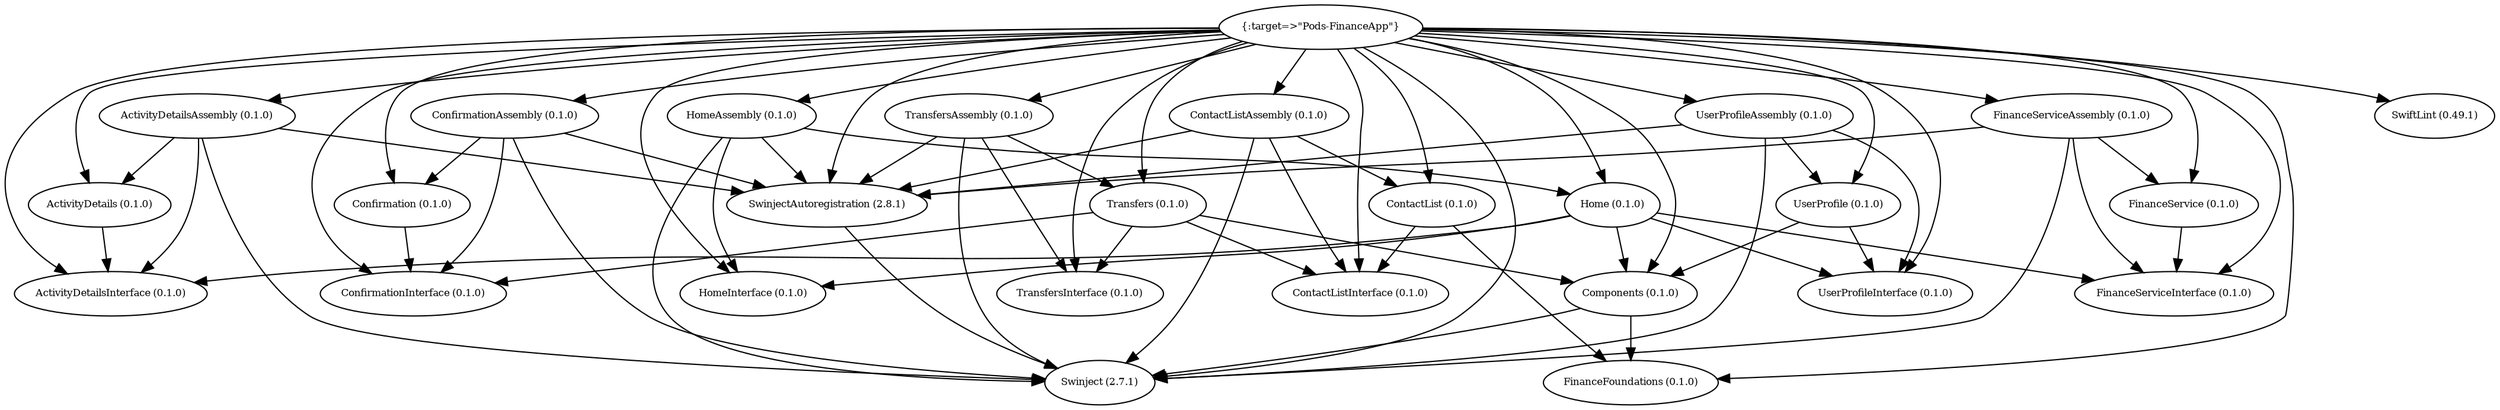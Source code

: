 digraph RGL__DirectedAdjacencyGraph {
    "{:target=>\"Pods-FinanceApp\"}" [
        fontsize = 8,
        label = "{:target=>\"Pods-FinanceApp\"}"
    ]

    "ActivityDetails (0.1.0)" [
        fontsize = 8,
        label = "ActivityDetails (0.1.0)"
    ]

    "ActivityDetailsInterface (0.1.0)" [
        fontsize = 8,
        label = "ActivityDetailsInterface (0.1.0)"
    ]

    "ActivityDetailsAssembly (0.1.0)" [
        fontsize = 8,
        label = "ActivityDetailsAssembly (0.1.0)"
    ]

    "Swinject (2.7.1)" [
        fontsize = 8,
        label = "Swinject (2.7.1)"
    ]

    "SwinjectAutoregistration (2.8.1)" [
        fontsize = 8,
        label = "SwinjectAutoregistration (2.8.1)"
    ]

    "Components (0.1.0)" [
        fontsize = 8,
        label = "Components (0.1.0)"
    ]

    "FinanceFoundations (0.1.0)" [
        fontsize = 8,
        label = "FinanceFoundations (0.1.0)"
    ]

    "Confirmation (0.1.0)" [
        fontsize = 8,
        label = "Confirmation (0.1.0)"
    ]

    "ConfirmationInterface (0.1.0)" [
        fontsize = 8,
        label = "ConfirmationInterface (0.1.0)"
    ]

    "ConfirmationAssembly (0.1.0)" [
        fontsize = 8,
        label = "ConfirmationAssembly (0.1.0)"
    ]

    "ContactList (0.1.0)" [
        fontsize = 8,
        label = "ContactList (0.1.0)"
    ]

    "ContactListInterface (0.1.0)" [
        fontsize = 8,
        label = "ContactListInterface (0.1.0)"
    ]

    "ContactListAssembly (0.1.0)" [
        fontsize = 8,
        label = "ContactListAssembly (0.1.0)"
    ]

    "FinanceService (0.1.0)" [
        fontsize = 8,
        label = "FinanceService (0.1.0)"
    ]

    "FinanceServiceInterface (0.1.0)" [
        fontsize = 8,
        label = "FinanceServiceInterface (0.1.0)"
    ]

    "FinanceServiceAssembly (0.1.0)" [
        fontsize = 8,
        label = "FinanceServiceAssembly (0.1.0)"
    ]

    "Home (0.1.0)" [
        fontsize = 8,
        label = "Home (0.1.0)"
    ]

    "HomeInterface (0.1.0)" [
        fontsize = 8,
        label = "HomeInterface (0.1.0)"
    ]

    "UserProfileInterface (0.1.0)" [
        fontsize = 8,
        label = "UserProfileInterface (0.1.0)"
    ]

    "HomeAssembly (0.1.0)" [
        fontsize = 8,
        label = "HomeAssembly (0.1.0)"
    ]

    "SwiftLint (0.49.1)" [
        fontsize = 8,
        label = "SwiftLint (0.49.1)"
    ]

    "Transfers (0.1.0)" [
        fontsize = 8,
        label = "Transfers (0.1.0)"
    ]

    "TransfersInterface (0.1.0)" [
        fontsize = 8,
        label = "TransfersInterface (0.1.0)"
    ]

    "TransfersAssembly (0.1.0)" [
        fontsize = 8,
        label = "TransfersAssembly (0.1.0)"
    ]

    "UserProfile (0.1.0)" [
        fontsize = 8,
        label = "UserProfile (0.1.0)"
    ]

    "UserProfileAssembly (0.1.0)" [
        fontsize = 8,
        label = "UserProfileAssembly (0.1.0)"
    ]

    "{:target=>\"Pods-FinanceApp\"}" -> "ActivityDetails (0.1.0)" [
        fontsize = 8
    ]

    "{:target=>\"Pods-FinanceApp\"}" -> "ActivityDetailsAssembly (0.1.0)" [
        fontsize = 8
    ]

    "{:target=>\"Pods-FinanceApp\"}" -> "ActivityDetailsInterface (0.1.0)" [
        fontsize = 8
    ]

    "{:target=>\"Pods-FinanceApp\"}" -> "Components (0.1.0)" [
        fontsize = 8
    ]

    "{:target=>\"Pods-FinanceApp\"}" -> "Confirmation (0.1.0)" [
        fontsize = 8
    ]

    "{:target=>\"Pods-FinanceApp\"}" -> "ConfirmationAssembly (0.1.0)" [
        fontsize = 8
    ]

    "{:target=>\"Pods-FinanceApp\"}" -> "ConfirmationInterface (0.1.0)" [
        fontsize = 8
    ]

    "{:target=>\"Pods-FinanceApp\"}" -> "ContactList (0.1.0)" [
        fontsize = 8
    ]

    "{:target=>\"Pods-FinanceApp\"}" -> "ContactListAssembly (0.1.0)" [
        fontsize = 8
    ]

    "{:target=>\"Pods-FinanceApp\"}" -> "ContactListInterface (0.1.0)" [
        fontsize = 8
    ]

    "{:target=>\"Pods-FinanceApp\"}" -> "FinanceFoundations (0.1.0)" [
        fontsize = 8
    ]

    "{:target=>\"Pods-FinanceApp\"}" -> "FinanceService (0.1.0)" [
        fontsize = 8
    ]

    "{:target=>\"Pods-FinanceApp\"}" -> "FinanceServiceAssembly (0.1.0)" [
        fontsize = 8
    ]

    "{:target=>\"Pods-FinanceApp\"}" -> "FinanceServiceInterface (0.1.0)" [
        fontsize = 8
    ]

    "{:target=>\"Pods-FinanceApp\"}" -> "Home (0.1.0)" [
        fontsize = 8
    ]

    "{:target=>\"Pods-FinanceApp\"}" -> "HomeAssembly (0.1.0)" [
        fontsize = 8
    ]

    "{:target=>\"Pods-FinanceApp\"}" -> "HomeInterface (0.1.0)" [
        fontsize = 8
    ]

    "{:target=>\"Pods-FinanceApp\"}" -> "SwiftLint (0.49.1)" [
        fontsize = 8
    ]

    "{:target=>\"Pods-FinanceApp\"}" -> "Swinject (2.7.1)" [
        fontsize = 8
    ]

    "{:target=>\"Pods-FinanceApp\"}" -> "SwinjectAutoregistration (2.8.1)" [
        fontsize = 8
    ]

    "{:target=>\"Pods-FinanceApp\"}" -> "Transfers (0.1.0)" [
        fontsize = 8
    ]

    "{:target=>\"Pods-FinanceApp\"}" -> "TransfersAssembly (0.1.0)" [
        fontsize = 8
    ]

    "{:target=>\"Pods-FinanceApp\"}" -> "TransfersInterface (0.1.0)" [
        fontsize = 8
    ]

    "{:target=>\"Pods-FinanceApp\"}" -> "UserProfile (0.1.0)" [
        fontsize = 8
    ]

    "{:target=>\"Pods-FinanceApp\"}" -> "UserProfileAssembly (0.1.0)" [
        fontsize = 8
    ]

    "{:target=>\"Pods-FinanceApp\"}" -> "UserProfileInterface (0.1.0)" [
        fontsize = 8
    ]

    "ActivityDetails (0.1.0)" -> "ActivityDetailsInterface (0.1.0)" [
        fontsize = 8
    ]

    "ActivityDetailsAssembly (0.1.0)" -> "ActivityDetailsInterface (0.1.0)" [
        fontsize = 8
    ]

    "ActivityDetailsAssembly (0.1.0)" -> "ActivityDetails (0.1.0)" [
        fontsize = 8
    ]

    "ActivityDetailsAssembly (0.1.0)" -> "Swinject (2.7.1)" [
        fontsize = 8
    ]

    "ActivityDetailsAssembly (0.1.0)" -> "SwinjectAutoregistration (2.8.1)" [
        fontsize = 8
    ]

    "SwinjectAutoregistration (2.8.1)" -> "Swinject (2.7.1)" [
        fontsize = 8
    ]

    "Components (0.1.0)" -> "Swinject (2.7.1)" [
        fontsize = 8
    ]

    "Components (0.1.0)" -> "FinanceFoundations (0.1.0)" [
        fontsize = 8
    ]

    "Confirmation (0.1.0)" -> "ConfirmationInterface (0.1.0)" [
        fontsize = 8
    ]

    "ConfirmationAssembly (0.1.0)" -> "ConfirmationInterface (0.1.0)" [
        fontsize = 8
    ]

    "ConfirmationAssembly (0.1.0)" -> "Confirmation (0.1.0)" [
        fontsize = 8
    ]

    "ConfirmationAssembly (0.1.0)" -> "Swinject (2.7.1)" [
        fontsize = 8
    ]

    "ConfirmationAssembly (0.1.0)" -> "SwinjectAutoregistration (2.8.1)" [
        fontsize = 8
    ]

    "ContactList (0.1.0)" -> "ContactListInterface (0.1.0)" [
        fontsize = 8
    ]

    "ContactList (0.1.0)" -> "FinanceFoundations (0.1.0)" [
        fontsize = 8
    ]

    "ContactListAssembly (0.1.0)" -> "ContactListInterface (0.1.0)" [
        fontsize = 8
    ]

    "ContactListAssembly (0.1.0)" -> "ContactList (0.1.0)" [
        fontsize = 8
    ]

    "ContactListAssembly (0.1.0)" -> "Swinject (2.7.1)" [
        fontsize = 8
    ]

    "ContactListAssembly (0.1.0)" -> "SwinjectAutoregistration (2.8.1)" [
        fontsize = 8
    ]

    "FinanceService (0.1.0)" -> "FinanceServiceInterface (0.1.0)" [
        fontsize = 8
    ]

    "FinanceServiceAssembly (0.1.0)" -> "FinanceServiceInterface (0.1.0)" [
        fontsize = 8
    ]

    "FinanceServiceAssembly (0.1.0)" -> "FinanceService (0.1.0)" [
        fontsize = 8
    ]

    "FinanceServiceAssembly (0.1.0)" -> "Swinject (2.7.1)" [
        fontsize = 8
    ]

    "FinanceServiceAssembly (0.1.0)" -> "SwinjectAutoregistration (2.8.1)" [
        fontsize = 8
    ]

    "Home (0.1.0)" -> "HomeInterface (0.1.0)" [
        fontsize = 8
    ]

    "Home (0.1.0)" -> "UserProfileInterface (0.1.0)" [
        fontsize = 8
    ]

    "Home (0.1.0)" -> "ActivityDetailsInterface (0.1.0)" [
        fontsize = 8
    ]

    "Home (0.1.0)" -> "FinanceServiceInterface (0.1.0)" [
        fontsize = 8
    ]

    "Home (0.1.0)" -> "Components (0.1.0)" [
        fontsize = 8
    ]

    "HomeAssembly (0.1.0)" -> "HomeInterface (0.1.0)" [
        fontsize = 8
    ]

    "HomeAssembly (0.1.0)" -> "Home (0.1.0)" [
        fontsize = 8
    ]

    "HomeAssembly (0.1.0)" -> "Swinject (2.7.1)" [
        fontsize = 8
    ]

    "HomeAssembly (0.1.0)" -> "SwinjectAutoregistration (2.8.1)" [
        fontsize = 8
    ]

    "Transfers (0.1.0)" -> "Components (0.1.0)" [
        fontsize = 8
    ]

    "Transfers (0.1.0)" -> "TransfersInterface (0.1.0)" [
        fontsize = 8
    ]

    "Transfers (0.1.0)" -> "ContactListInterface (0.1.0)" [
        fontsize = 8
    ]

    "Transfers (0.1.0)" -> "ConfirmationInterface (0.1.0)" [
        fontsize = 8
    ]

    "TransfersAssembly (0.1.0)" -> "TransfersInterface (0.1.0)" [
        fontsize = 8
    ]

    "TransfersAssembly (0.1.0)" -> "Transfers (0.1.0)" [
        fontsize = 8
    ]

    "TransfersAssembly (0.1.0)" -> "Swinject (2.7.1)" [
        fontsize = 8
    ]

    "TransfersAssembly (0.1.0)" -> "SwinjectAutoregistration (2.8.1)" [
        fontsize = 8
    ]

    "UserProfile (0.1.0)" -> "Components (0.1.0)" [
        fontsize = 8
    ]

    "UserProfile (0.1.0)" -> "UserProfileInterface (0.1.0)" [
        fontsize = 8
    ]

    "UserProfileAssembly (0.1.0)" -> "UserProfileInterface (0.1.0)" [
        fontsize = 8
    ]

    "UserProfileAssembly (0.1.0)" -> "UserProfile (0.1.0)" [
        fontsize = 8
    ]

    "UserProfileAssembly (0.1.0)" -> "Swinject (2.7.1)" [
        fontsize = 8
    ]

    "UserProfileAssembly (0.1.0)" -> "SwinjectAutoregistration (2.8.1)" [
        fontsize = 8
    ]
}
